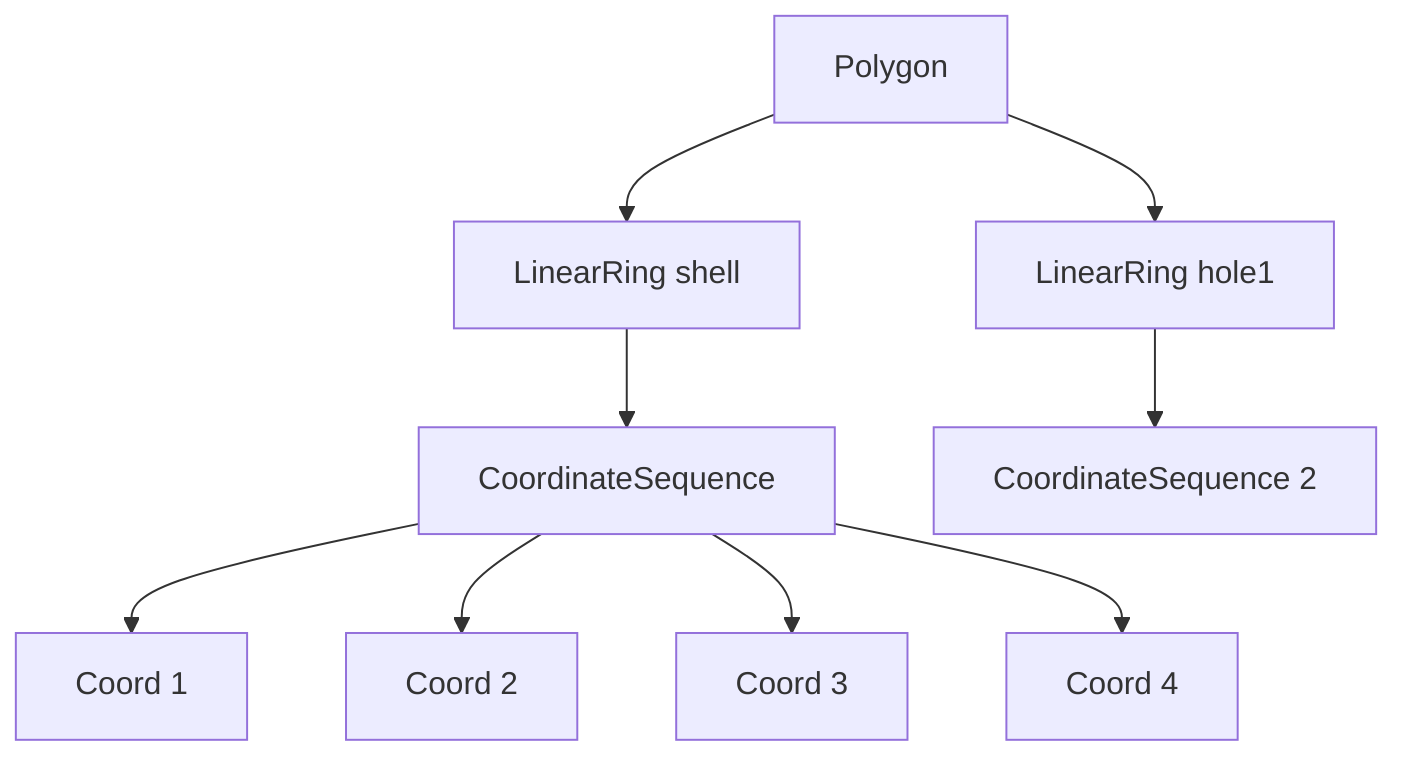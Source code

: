 graph TB
  P[Polygon] --> LR[LinearRing shell]
  P --> LRH1[LinearRing hole1]
  LR --> CS1[CoordinateSequence]
  LRH1 --> CS2[CoordinateSequence 2]
  CS1 --> C1[Coord 1]
  CS1 --> C2[Coord 2]
  CS1 --> C3[Coord 3]
  CS1 --> C4[Coord 4]